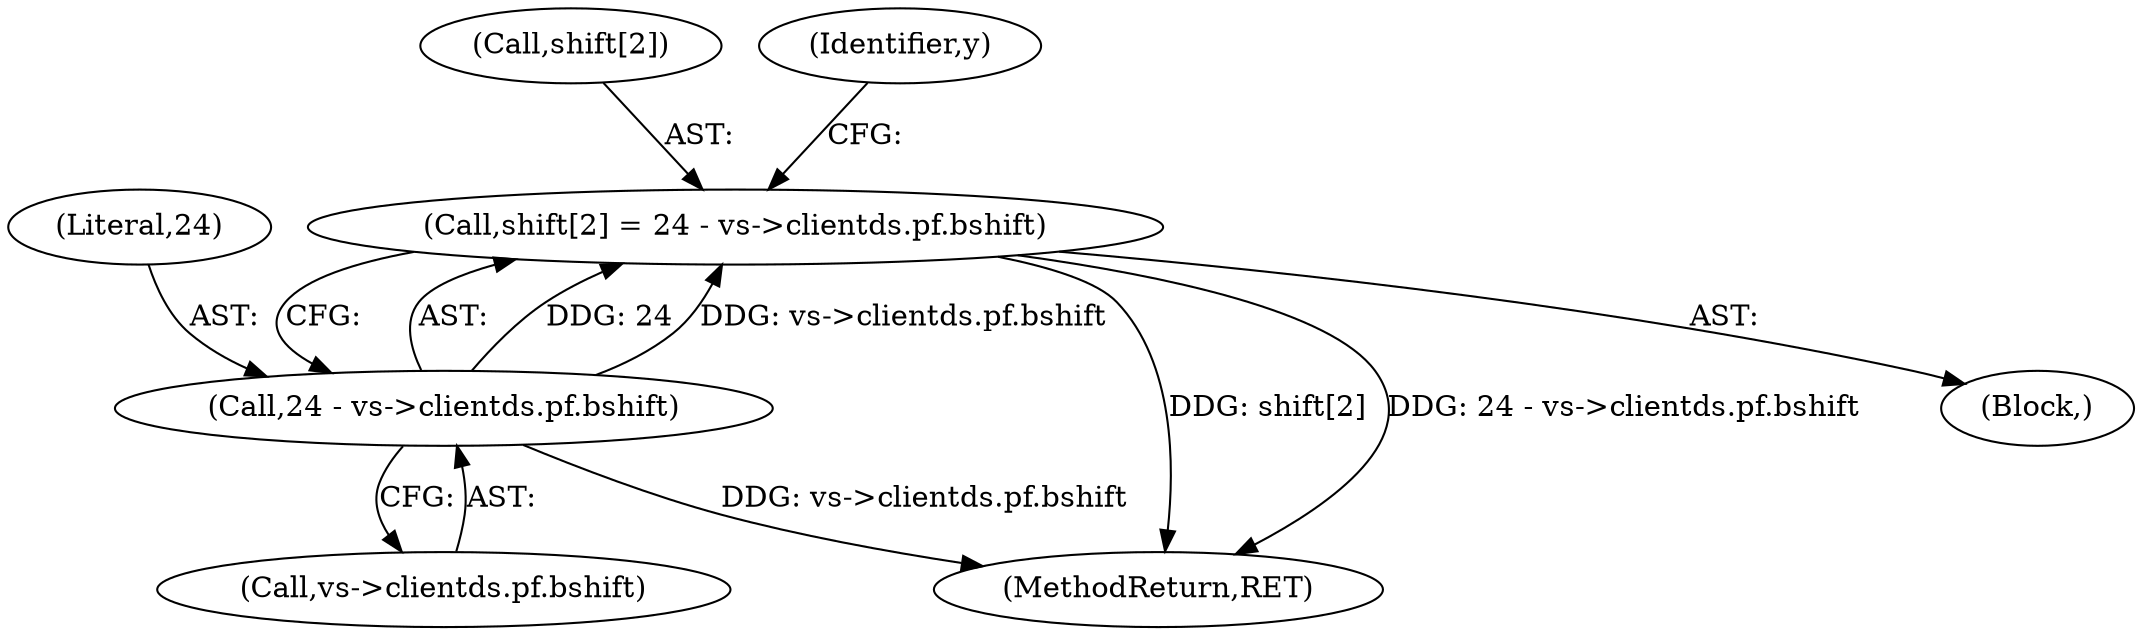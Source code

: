 digraph "0_qemu_9f64916da20eea67121d544698676295bbb105a7_7@array" {
"1000218" [label="(Call,shift[2] = 24 - vs->clientds.pf.bshift)"];
"1000222" [label="(Call,24 - vs->clientds.pf.bshift)"];
"1000191" [label="(Block,)"];
"1000219" [label="(Call,shift[2])"];
"1000218" [label="(Call,shift[2] = 24 - vs->clientds.pf.bshift)"];
"1000378" [label="(MethodReturn,RET)"];
"1000233" [label="(Identifier,y)"];
"1000222" [label="(Call,24 - vs->clientds.pf.bshift)"];
"1000223" [label="(Literal,24)"];
"1000224" [label="(Call,vs->clientds.pf.bshift)"];
"1000218" -> "1000191"  [label="AST: "];
"1000218" -> "1000222"  [label="CFG: "];
"1000219" -> "1000218"  [label="AST: "];
"1000222" -> "1000218"  [label="AST: "];
"1000233" -> "1000218"  [label="CFG: "];
"1000218" -> "1000378"  [label="DDG: shift[2]"];
"1000218" -> "1000378"  [label="DDG: 24 - vs->clientds.pf.bshift"];
"1000222" -> "1000218"  [label="DDG: 24"];
"1000222" -> "1000218"  [label="DDG: vs->clientds.pf.bshift"];
"1000222" -> "1000224"  [label="CFG: "];
"1000223" -> "1000222"  [label="AST: "];
"1000224" -> "1000222"  [label="AST: "];
"1000222" -> "1000378"  [label="DDG: vs->clientds.pf.bshift"];
}
